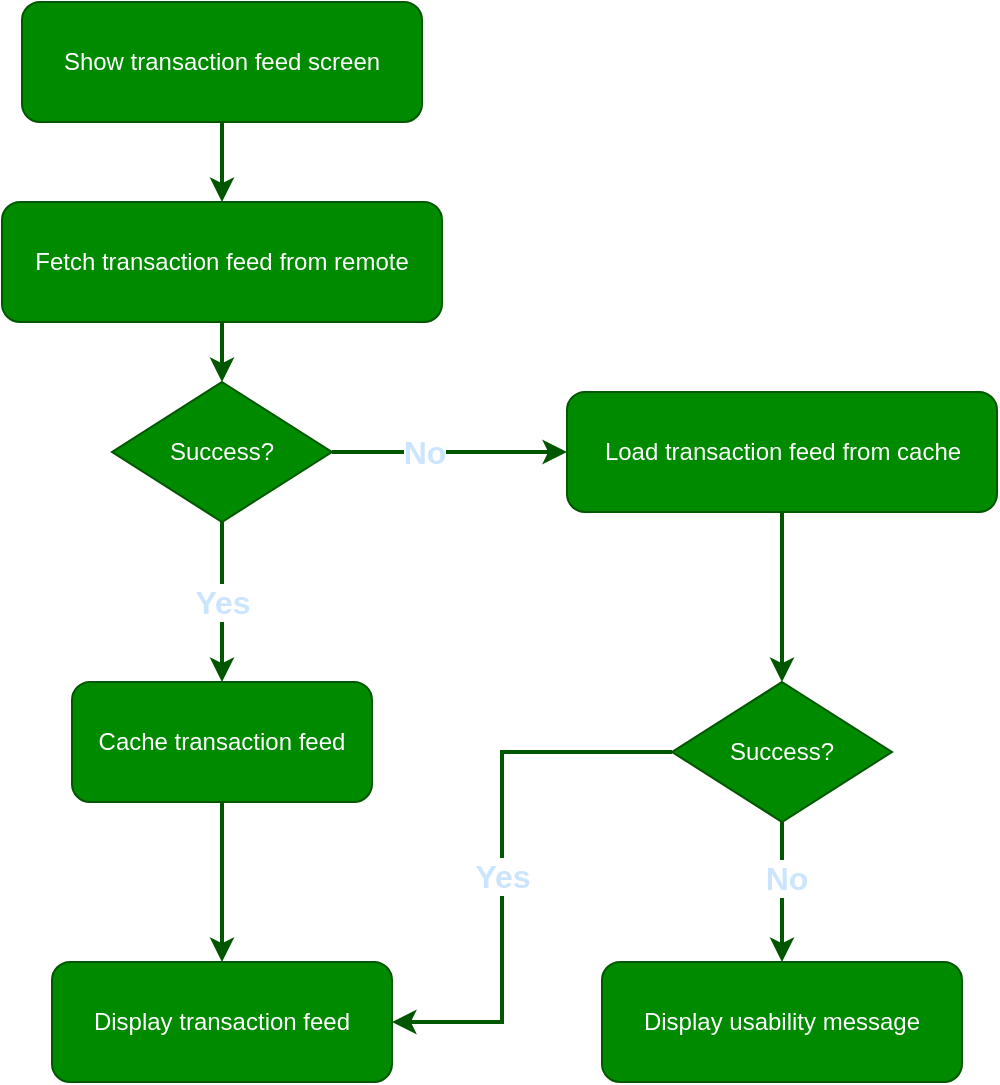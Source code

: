 <mxfile>
    <diagram id="mxghHiEPWMTQu_b581rl" name="flowchart">
        <mxGraphModel dx="879" dy="559" grid="1" gridSize="10" guides="1" tooltips="1" connect="1" arrows="1" fold="1" page="1" pageScale="1" pageWidth="3000" pageHeight="3000" math="0" shadow="0">
            <root>
                <mxCell id="0"/>
                <mxCell id="1" parent="0"/>
                <mxCell id="8" style="edgeStyle=orthogonalEdgeStyle;rounded=0;orthogonalLoop=1;jettySize=auto;html=1;entryX=0.5;entryY=0;entryDx=0;entryDy=0;fillColor=#008a00;strokeColor=#005700;strokeWidth=2;" parent="1" source="2" target="3" edge="1">
                    <mxGeometry relative="1" as="geometry"/>
                </mxCell>
                <mxCell id="2" value="Show transaction feed screen" style="rounded=1;whiteSpace=wrap;html=1;fillColor=#008a00;strokeColor=#005700;fontColor=#ffffff;" parent="1" vertex="1">
                    <mxGeometry x="190" y="120" width="200" height="60" as="geometry"/>
                </mxCell>
                <mxCell id="9" style="edgeStyle=orthogonalEdgeStyle;rounded=0;orthogonalLoop=1;jettySize=auto;html=1;entryX=0.5;entryY=0;entryDx=0;entryDy=0;fillColor=#008a00;strokeColor=#005700;strokeWidth=2;" parent="1" source="3" target="4" edge="1">
                    <mxGeometry relative="1" as="geometry"/>
                </mxCell>
                <mxCell id="3" value="Fetch transaction feed from remote" style="rounded=1;whiteSpace=wrap;html=1;fillColor=#008a00;strokeColor=#005700;fontColor=#ffffff;" parent="1" vertex="1">
                    <mxGeometry x="180" y="220" width="220" height="60" as="geometry"/>
                </mxCell>
                <mxCell id="10" style="edgeStyle=orthogonalEdgeStyle;rounded=0;orthogonalLoop=1;jettySize=auto;html=1;entryX=0;entryY=0.5;entryDx=0;entryDy=0;fillColor=#008a00;strokeColor=#005700;strokeWidth=2;" parent="1" source="4" target="7" edge="1">
                    <mxGeometry relative="1" as="geometry"/>
                </mxCell>
                <mxCell id="14" value="&lt;font style=&quot;font-size: 16px&quot; color=&quot;#cce5ff&quot;&gt;No&lt;/font&gt;" style="edgeLabel;html=1;align=center;verticalAlign=middle;resizable=0;points=[];fontColor=#005700;fontStyle=1" parent="10" vertex="1" connectable="0">
                    <mxGeometry x="-0.181" relative="1" as="geometry">
                        <mxPoint x="-2" as="offset"/>
                    </mxGeometry>
                </mxCell>
                <mxCell id="11" value="&lt;font style=&quot;font-size: 16px&quot; color=&quot;#cce5ff&quot;&gt;&lt;b&gt;Yes&lt;/b&gt;&lt;/font&gt;" style="edgeStyle=orthogonalEdgeStyle;rounded=0;orthogonalLoop=1;jettySize=auto;html=1;entryX=0.5;entryY=0;entryDx=0;entryDy=0;fillColor=#008a00;strokeColor=#005700;strokeWidth=2;" parent="1" source="4" target="6" edge="1">
                    <mxGeometry relative="1" as="geometry">
                        <Array as="points">
                            <mxPoint x="290" y="420"/>
                            <mxPoint x="290" y="420"/>
                        </Array>
                        <mxPoint as="offset"/>
                    </mxGeometry>
                </mxCell>
                <mxCell id="4" value="Success?" style="rhombus;whiteSpace=wrap;html=1;fillColor=#008a00;strokeColor=#005700;fontColor=#ffffff;" parent="1" vertex="1">
                    <mxGeometry x="235" y="310" width="110" height="70" as="geometry"/>
                </mxCell>
                <mxCell id="5" value="Display transaction feed" style="rounded=1;whiteSpace=wrap;html=1;fillColor=#008a00;strokeColor=#005700;fontColor=#ffffff;" parent="1" vertex="1">
                    <mxGeometry x="205" y="600" width="170" height="60" as="geometry"/>
                </mxCell>
                <mxCell id="12" style="edgeStyle=orthogonalEdgeStyle;rounded=0;orthogonalLoop=1;jettySize=auto;html=1;exitX=0.5;exitY=1;exitDx=0;exitDy=0;fillColor=#008a00;strokeColor=#005700;strokeWidth=2;" parent="1" source="6" target="5" edge="1">
                    <mxGeometry relative="1" as="geometry"/>
                </mxCell>
                <mxCell id="6" value="Cache transaction feed" style="rounded=1;whiteSpace=wrap;html=1;fillColor=#008a00;strokeColor=#005700;fontColor=#ffffff;" parent="1" vertex="1">
                    <mxGeometry x="215" y="460" width="150" height="60" as="geometry"/>
                </mxCell>
                <mxCell id="20" style="edgeStyle=orthogonalEdgeStyle;rounded=0;orthogonalLoop=1;jettySize=auto;html=1;entryX=0.5;entryY=0;entryDx=0;entryDy=0;fontColor=#005700;strokeWidth=2;fillColor=#008a00;strokeColor=#005700;" parent="1" source="7" target="19" edge="1">
                    <mxGeometry relative="1" as="geometry"/>
                </mxCell>
                <mxCell id="7" value="Load transaction feed from cache" style="rounded=1;whiteSpace=wrap;html=1;fillColor=#008a00;strokeColor=#005700;fontColor=#ffffff;" parent="1" vertex="1">
                    <mxGeometry x="462.5" y="315" width="215" height="60" as="geometry"/>
                </mxCell>
                <mxCell id="22" style="edgeStyle=orthogonalEdgeStyle;rounded=0;orthogonalLoop=1;jettySize=auto;html=1;entryX=0.5;entryY=0;entryDx=0;entryDy=0;fontColor=#005700;strokeWidth=2;fillColor=#008a00;strokeColor=#005700;" parent="1" source="19" target="21" edge="1">
                    <mxGeometry relative="1" as="geometry"/>
                </mxCell>
                <mxCell id="23" value="&lt;b&gt;&lt;font style=&quot;font-size: 16px&quot; color=&quot;#cce5ff&quot;&gt;No&lt;/font&gt;&lt;/b&gt;" style="edgeLabel;html=1;align=center;verticalAlign=middle;resizable=0;points=[];fontColor=#005700;" parent="22" vertex="1" connectable="0">
                    <mxGeometry x="-0.2" y="2" relative="1" as="geometry">
                        <mxPoint as="offset"/>
                    </mxGeometry>
                </mxCell>
                <mxCell id="25" value="&lt;font style=&quot;font-size: 16px&quot; color=&quot;#cce5ff&quot;&gt;&lt;b&gt;Yes&lt;/b&gt;&lt;/font&gt;" style="edgeStyle=orthogonalEdgeStyle;rounded=0;orthogonalLoop=1;jettySize=auto;html=1;entryX=1;entryY=0.5;entryDx=0;entryDy=0;fontColor=#005700;strokeWidth=2;fillColor=#008a00;strokeColor=#005700;exitX=0;exitY=0.5;exitDx=0;exitDy=0;" parent="1" source="19" target="5" edge="1">
                    <mxGeometry x="0.069" relative="1" as="geometry">
                        <Array as="points">
                            <mxPoint x="430" y="495"/>
                            <mxPoint x="430" y="630"/>
                        </Array>
                        <mxPoint as="offset"/>
                    </mxGeometry>
                </mxCell>
                <mxCell id="19" value="Success?" style="rhombus;whiteSpace=wrap;html=1;fillColor=#008a00;strokeColor=#005700;fontColor=#ffffff;" parent="1" vertex="1">
                    <mxGeometry x="515" y="460" width="110" height="70" as="geometry"/>
                </mxCell>
                <mxCell id="21" value="Display usability message" style="rounded=1;whiteSpace=wrap;html=1;fillColor=#008a00;strokeColor=#005700;fontColor=#ffffff;" parent="1" vertex="1">
                    <mxGeometry x="480" y="600" width="180" height="60" as="geometry"/>
                </mxCell>
            </root>
        </mxGraphModel>
    </diagram>
    <diagram id="vgG7ClwbKQdzK1_dYDqB" name="architecture">
        <mxGraphModel dx="879" dy="559" grid="1" gridSize="10" guides="1" tooltips="1" connect="1" arrows="1" fold="1" page="1" pageScale="1" pageWidth="3000" pageHeight="3000" math="0" shadow="0">
            <root>
                <mxCell id="MvvuSBQiMxdUmd0QztgH-0"/>
                <mxCell id="MvvuSBQiMxdUmd0QztgH-1" parent="MvvuSBQiMxdUmd0QztgH-0"/>
                <mxCell id="MvvuSBQiMxdUmd0QztgH-12" style="edgeStyle=orthogonalEdgeStyle;rounded=0;orthogonalLoop=1;jettySize=auto;html=1;exitX=0.25;exitY=1;exitDx=0;exitDy=0;fontColor=#005700;strokeWidth=2;strokeColor=#BD7000;" parent="MvvuSBQiMxdUmd0QztgH-1" source="MvvuSBQiMxdUmd0QztgH-2" target="MvvuSBQiMxdUmd0QztgH-3" edge="1">
                    <mxGeometry relative="1" as="geometry"/>
                </mxCell>
                <mxCell id="MvvuSBQiMxdUmd0QztgH-13" style="edgeStyle=orthogonalEdgeStyle;rounded=0;orthogonalLoop=1;jettySize=auto;html=1;exitX=0.75;exitY=1;exitDx=0;exitDy=0;entryX=0.5;entryY=0;entryDx=0;entryDy=0;fontColor=#005700;strokeWidth=2;strokeColor=#BD7000;" parent="MvvuSBQiMxdUmd0QztgH-1" source="MvvuSBQiMxdUmd0QztgH-2" target="MvvuSBQiMxdUmd0QztgH-4" edge="1">
                    <mxGeometry relative="1" as="geometry"/>
                </mxCell>
                <mxCell id="MvvuSBQiMxdUmd0QztgH-14" style="edgeStyle=orthogonalEdgeStyle;rounded=0;orthogonalLoop=1;jettySize=auto;html=1;exitX=0.5;exitY=1;exitDx=0;exitDy=0;fontColor=#005700;strokeWidth=2;dashed=1;endArrow=block;endFill=0;strokeColor=#BD7000;" parent="MvvuSBQiMxdUmd0QztgH-1" source="MvvuSBQiMxdUmd0QztgH-2" target="MvvuSBQiMxdUmd0QztgH-7" edge="1">
                    <mxGeometry relative="1" as="geometry"/>
                </mxCell>
                <mxCell id="MvvuSBQiMxdUmd0QztgH-2" value="&lt;font color=&quot;#bd7000&quot;&gt;&lt;b&gt;RemoteWithLocalFallbackFeedLoader&lt;/b&gt;&lt;/font&gt;" style="whiteSpace=wrap;html=1;fontColor=#000000;strokeWidth=2;fillColor=none;strokeColor=#BD7000;" parent="MvvuSBQiMxdUmd0QztgH-1" vertex="1">
                    <mxGeometry x="240" y="180" width="240" height="40" as="geometry"/>
                </mxCell>
                <mxCell id="MvvuSBQiMxdUmd0QztgH-17" style="edgeStyle=orthogonalEdgeStyle;rounded=0;orthogonalLoop=1;jettySize=auto;html=1;exitX=0.5;exitY=1;exitDx=0;exitDy=0;entryX=0;entryY=0.5;entryDx=0;entryDy=0;dashed=1;fontColor=#005700;endArrow=block;endFill=0;strokeWidth=2;strokeColor=#3399FF;" parent="MvvuSBQiMxdUmd0QztgH-1" source="MvvuSBQiMxdUmd0QztgH-3" target="MvvuSBQiMxdUmd0QztgH-7" edge="1">
                    <mxGeometry relative="1" as="geometry"/>
                </mxCell>
                <mxCell id="MvvuSBQiMxdUmd0QztgH-3" value="&lt;b&gt;&lt;font color=&quot;#3399ff&quot;&gt;RemoteFeedLoader&lt;/font&gt;&lt;/b&gt;" style="whiteSpace=wrap;html=1;fontColor=#005700;strokeWidth=2;strokeColor=#3399FF;" parent="MvvuSBQiMxdUmd0QztgH-1" vertex="1">
                    <mxGeometry x="200" y="280" width="130" height="40" as="geometry"/>
                </mxCell>
                <mxCell id="MvvuSBQiMxdUmd0QztgH-16" style="edgeStyle=orthogonalEdgeStyle;rounded=0;orthogonalLoop=1;jettySize=auto;html=1;entryX=1;entryY=0.5;entryDx=0;entryDy=0;dashed=1;fontColor=#005700;endArrow=block;endFill=0;strokeWidth=2;strokeColor=#FF0080;" parent="MvvuSBQiMxdUmd0QztgH-1" source="MvvuSBQiMxdUmd0QztgH-4" target="MvvuSBQiMxdUmd0QztgH-7" edge="1">
                    <mxGeometry relative="1" as="geometry"/>
                </mxCell>
                <mxCell id="MvvuSBQiMxdUmd0QztgH-4" value="&lt;b&gt;&lt;font color=&quot;#ff0080&quot;&gt;LocalFeedLoader&lt;/font&gt;&lt;/b&gt;" style="whiteSpace=wrap;html=1;fontColor=#005700;strokeWidth=2;strokeColor=#FF0080;" parent="MvvuSBQiMxdUmd0QztgH-1" vertex="1">
                    <mxGeometry x="400" y="280" width="120" height="40" as="geometry"/>
                </mxCell>
                <mxCell id="MvvuSBQiMxdUmd0QztgH-7" value="&lt;b&gt;&lt;font color=&quot;#ff0000&quot;&gt;&amp;lt;FeedLoader&amp;gt;&lt;/font&gt;&lt;/b&gt;" style="whiteSpace=wrap;html=1;fontColor=#ffffff;strokeWidth=2;fillColor=none;strokeColor=#FF0000;" parent="MvvuSBQiMxdUmd0QztgH-1" vertex="1">
                    <mxGeometry x="300" y="380" width="120" height="40" as="geometry"/>
                </mxCell>
                <mxCell id="MvvuSBQiMxdUmd0QztgH-11" style="edgeStyle=orthogonalEdgeStyle;rounded=0;orthogonalLoop=1;jettySize=auto;html=1;fontColor=#005700;strokeWidth=2;" parent="MvvuSBQiMxdUmd0QztgH-1" source="MvvuSBQiMxdUmd0QztgH-8" target="MvvuSBQiMxdUmd0QztgH-7" edge="1">
                    <mxGeometry relative="1" as="geometry"/>
                </mxCell>
                <mxCell id="MvvuSBQiMxdUmd0QztgH-15" style="edgeStyle=orthogonalEdgeStyle;rounded=0;orthogonalLoop=1;jettySize=auto;html=1;exitX=0.5;exitY=1;exitDx=0;exitDy=0;entryX=0.5;entryY=0;entryDx=0;entryDy=0;fontColor=#005700;strokeWidth=2;endArrow=block;endFill=0;strokeColor=#FFFF00;" parent="MvvuSBQiMxdUmd0QztgH-1" source="MvvuSBQiMxdUmd0QztgH-8" target="MvvuSBQiMxdUmd0QztgH-9" edge="1">
                    <mxGeometry relative="1" as="geometry"/>
                </mxCell>
                <mxCell id="MvvuSBQiMxdUmd0QztgH-23" value="" style="edgeStyle=orthogonalEdgeStyle;rounded=0;orthogonalLoop=1;jettySize=auto;html=1;dashed=1;fontColor=#005700;endArrow=block;endFill=0;strokeWidth=2;strokeColor=#FFFF00;" parent="MvvuSBQiMxdUmd0QztgH-1" source="MvvuSBQiMxdUmd0QztgH-8" target="MvvuSBQiMxdUmd0QztgH-7" edge="1">
                    <mxGeometry relative="1" as="geometry"/>
                </mxCell>
                <mxCell id="MvvuSBQiMxdUmd0QztgH-8" value="&lt;b&gt;&lt;font color=&quot;#ffff00&quot;&gt;FeedViewController&lt;/font&gt;&lt;/b&gt;" style="whiteSpace=wrap;html=1;fontColor=#005700;strokeWidth=2;strokeColor=#FFFF00;" parent="MvvuSBQiMxdUmd0QztgH-1" vertex="1">
                    <mxGeometry x="280" y="460" width="160" height="40" as="geometry"/>
                </mxCell>
                <mxCell id="MvvuSBQiMxdUmd0QztgH-9" value="&lt;b&gt;&lt;font color=&quot;#00994d&quot;&gt;UIViewController&lt;/font&gt;&lt;/b&gt;" style="whiteSpace=wrap;html=1;fontColor=#005700;strokeWidth=2;strokeColor=#00994D;" parent="MvvuSBQiMxdUmd0QztgH-1" vertex="1">
                    <mxGeometry x="295" y="540" width="130" height="40" as="geometry"/>
                </mxCell>
                <mxCell id="MvvuSBQiMxdUmd0QztgH-18" style="edgeStyle=orthogonalEdgeStyle;rounded=0;orthogonalLoop=1;jettySize=auto;html=1;exitX=0;exitY=0.5;exitDx=0;exitDy=0;entryX=1;entryY=0.5;entryDx=0;entryDy=0;dashed=1;fontColor=#005700;endArrow=block;endFill=0;strokeWidth=2;strokeColor=#9933FF;" parent="MvvuSBQiMxdUmd0QztgH-1" source="MvvuSBQiMxdUmd0QztgH-10" target="MvvuSBQiMxdUmd0QztgH-2" edge="1">
                    <mxGeometry relative="1" as="geometry"/>
                </mxCell>
                <mxCell id="MvvuSBQiMxdUmd0QztgH-19" style="edgeStyle=orthogonalEdgeStyle;rounded=0;orthogonalLoop=1;jettySize=auto;html=1;exitX=0.5;exitY=0;exitDx=0;exitDy=0;entryX=0;entryY=0.5;entryDx=0;entryDy=0;dashed=1;fontColor=#005700;endArrow=block;endFill=0;strokeWidth=2;strokeColor=#9933FF;" parent="MvvuSBQiMxdUmd0QztgH-1" source="MvvuSBQiMxdUmd0QztgH-10" target="MvvuSBQiMxdUmd0QztgH-3" edge="1">
                    <mxGeometry relative="1" as="geometry"/>
                </mxCell>
                <mxCell id="MvvuSBQiMxdUmd0QztgH-20" style="edgeStyle=orthogonalEdgeStyle;rounded=0;orthogonalLoop=1;jettySize=auto;html=1;exitX=0.25;exitY=1;exitDx=0;exitDy=0;entryX=1;entryY=0.5;entryDx=0;entryDy=0;dashed=1;fontColor=#005700;endArrow=block;endFill=0;strokeWidth=2;strokeColor=#9933FF;" parent="MvvuSBQiMxdUmd0QztgH-1" source="MvvuSBQiMxdUmd0QztgH-10" target="MvvuSBQiMxdUmd0QztgH-4" edge="1">
                    <mxGeometry relative="1" as="geometry"/>
                </mxCell>
                <mxCell id="MvvuSBQiMxdUmd0QztgH-21" style="edgeStyle=orthogonalEdgeStyle;rounded=0;orthogonalLoop=1;jettySize=auto;html=1;exitX=0.5;exitY=1;exitDx=0;exitDy=0;entryX=1;entryY=0.5;entryDx=0;entryDy=0;dashed=1;fontColor=#005700;endArrow=block;endFill=0;strokeWidth=2;strokeColor=#9933FF;" parent="MvvuSBQiMxdUmd0QztgH-1" source="MvvuSBQiMxdUmd0QztgH-10" target="MvvuSBQiMxdUmd0QztgH-8" edge="1">
                    <mxGeometry relative="1" as="geometry"/>
                </mxCell>
                <mxCell id="MvvuSBQiMxdUmd0QztgH-10" value="&lt;b&gt;&lt;font color=&quot;#9933ff&quot;&gt;Feed&lt;br&gt;Assembler/Builder/Factory&lt;/font&gt;&lt;/b&gt;" style="whiteSpace=wrap;html=1;fontColor=#005700;strokeWidth=2;strokeColor=#9933FF;" parent="MvvuSBQiMxdUmd0QztgH-1" vertex="1">
                    <mxGeometry x="610" y="170" width="180" height="60" as="geometry"/>
                </mxCell>
            </root>
        </mxGraphModel>
    </diagram>
</mxfile>